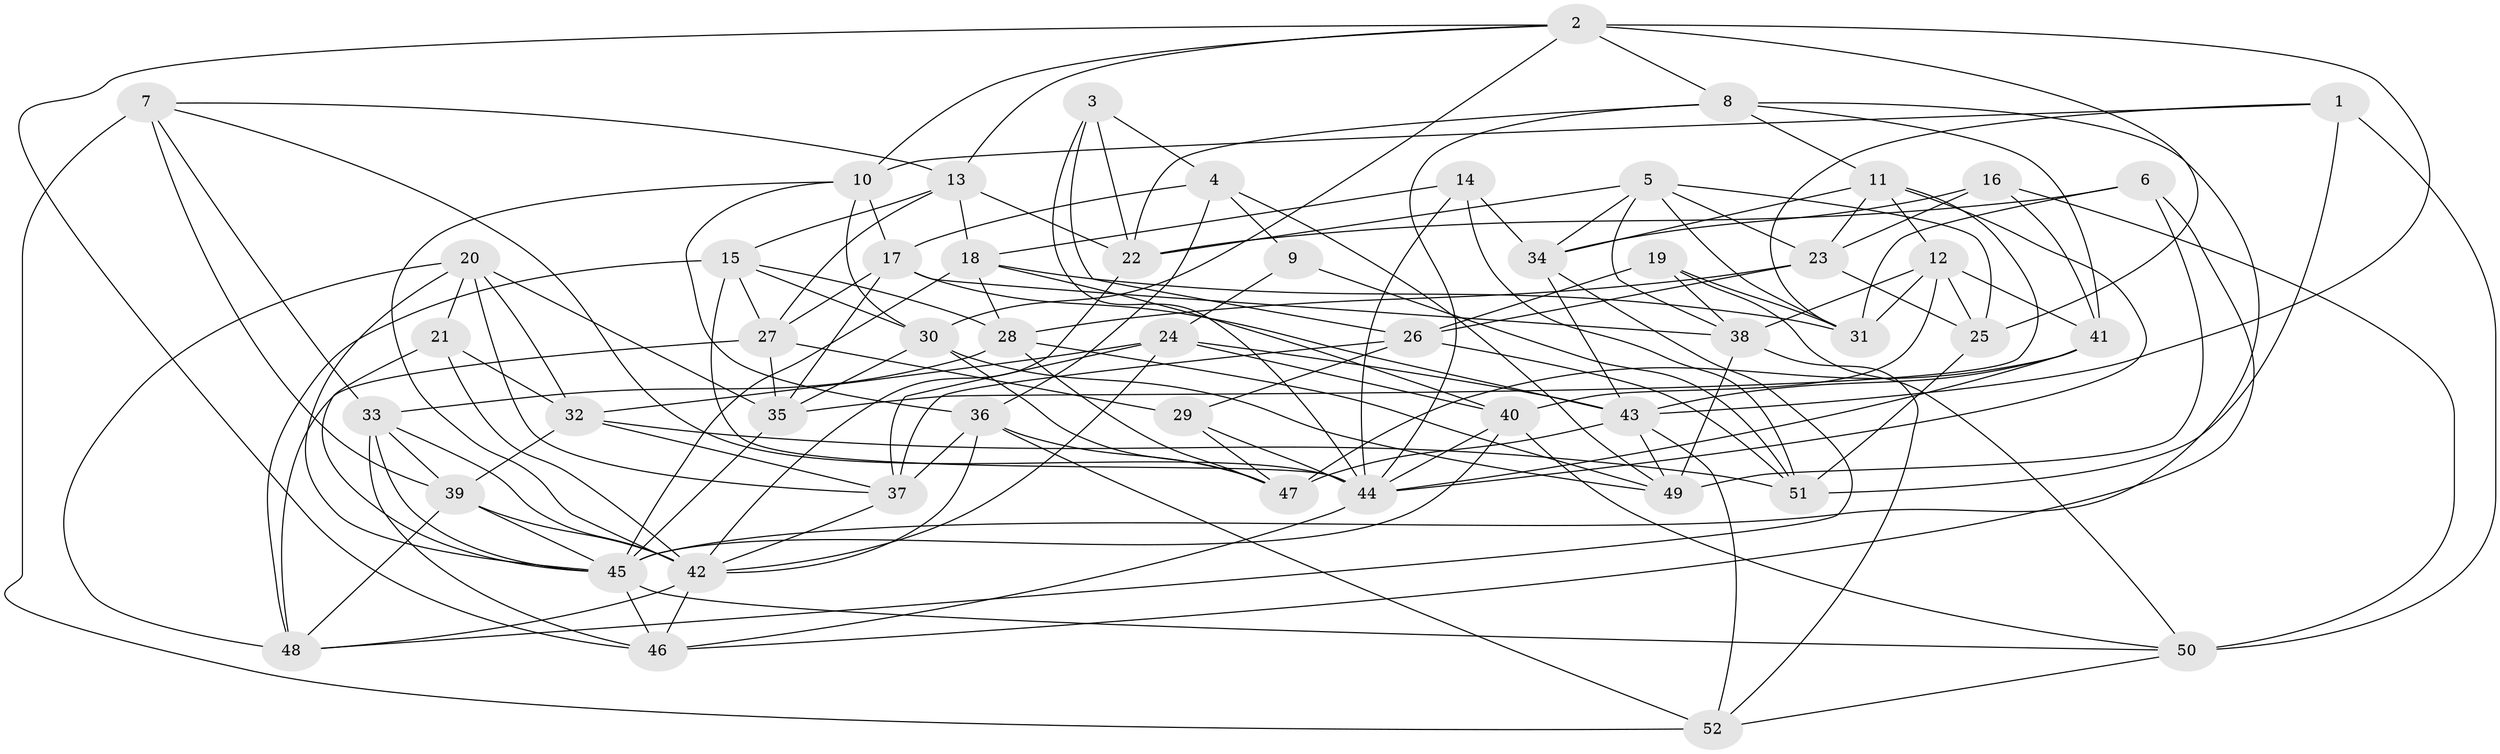 // original degree distribution, {4: 1.0}
// Generated by graph-tools (version 1.1) at 2025/26/03/09/25 03:26:52]
// undirected, 52 vertices, 152 edges
graph export_dot {
graph [start="1"]
  node [color=gray90,style=filled];
  1;
  2;
  3;
  4;
  5;
  6;
  7;
  8;
  9;
  10;
  11;
  12;
  13;
  14;
  15;
  16;
  17;
  18;
  19;
  20;
  21;
  22;
  23;
  24;
  25;
  26;
  27;
  28;
  29;
  30;
  31;
  32;
  33;
  34;
  35;
  36;
  37;
  38;
  39;
  40;
  41;
  42;
  43;
  44;
  45;
  46;
  47;
  48;
  49;
  50;
  51;
  52;
  1 -- 10 [weight=1.0];
  1 -- 31 [weight=1.0];
  1 -- 50 [weight=1.0];
  1 -- 51 [weight=1.0];
  2 -- 8 [weight=1.0];
  2 -- 10 [weight=1.0];
  2 -- 13 [weight=1.0];
  2 -- 25 [weight=2.0];
  2 -- 30 [weight=1.0];
  2 -- 43 [weight=1.0];
  2 -- 46 [weight=1.0];
  3 -- 4 [weight=1.0];
  3 -- 22 [weight=1.0];
  3 -- 26 [weight=1.0];
  3 -- 44 [weight=1.0];
  4 -- 9 [weight=2.0];
  4 -- 17 [weight=1.0];
  4 -- 36 [weight=1.0];
  4 -- 49 [weight=1.0];
  5 -- 22 [weight=1.0];
  5 -- 23 [weight=1.0];
  5 -- 25 [weight=1.0];
  5 -- 31 [weight=1.0];
  5 -- 34 [weight=1.0];
  5 -- 38 [weight=1.0];
  6 -- 22 [weight=1.0];
  6 -- 31 [weight=1.0];
  6 -- 46 [weight=1.0];
  6 -- 49 [weight=1.0];
  7 -- 13 [weight=1.0];
  7 -- 33 [weight=1.0];
  7 -- 39 [weight=1.0];
  7 -- 44 [weight=1.0];
  7 -- 52 [weight=2.0];
  8 -- 11 [weight=1.0];
  8 -- 22 [weight=1.0];
  8 -- 41 [weight=1.0];
  8 -- 44 [weight=1.0];
  8 -- 45 [weight=1.0];
  9 -- 24 [weight=1.0];
  9 -- 51 [weight=1.0];
  10 -- 17 [weight=1.0];
  10 -- 30 [weight=1.0];
  10 -- 36 [weight=1.0];
  10 -- 42 [weight=1.0];
  11 -- 12 [weight=1.0];
  11 -- 23 [weight=1.0];
  11 -- 34 [weight=1.0];
  11 -- 35 [weight=1.0];
  11 -- 44 [weight=1.0];
  12 -- 25 [weight=1.0];
  12 -- 31 [weight=1.0];
  12 -- 38 [weight=1.0];
  12 -- 40 [weight=1.0];
  12 -- 41 [weight=1.0];
  13 -- 15 [weight=1.0];
  13 -- 18 [weight=1.0];
  13 -- 22 [weight=1.0];
  13 -- 27 [weight=1.0];
  14 -- 18 [weight=1.0];
  14 -- 34 [weight=1.0];
  14 -- 44 [weight=1.0];
  14 -- 51 [weight=1.0];
  15 -- 27 [weight=1.0];
  15 -- 28 [weight=1.0];
  15 -- 30 [weight=1.0];
  15 -- 44 [weight=1.0];
  15 -- 48 [weight=1.0];
  16 -- 23 [weight=1.0];
  16 -- 34 [weight=1.0];
  16 -- 41 [weight=1.0];
  16 -- 50 [weight=1.0];
  17 -- 27 [weight=1.0];
  17 -- 35 [weight=1.0];
  17 -- 38 [weight=1.0];
  17 -- 43 [weight=1.0];
  18 -- 28 [weight=1.0];
  18 -- 31 [weight=1.0];
  18 -- 40 [weight=1.0];
  18 -- 45 [weight=1.0];
  19 -- 26 [weight=1.0];
  19 -- 31 [weight=1.0];
  19 -- 38 [weight=1.0];
  19 -- 50 [weight=1.0];
  20 -- 21 [weight=1.0];
  20 -- 32 [weight=1.0];
  20 -- 35 [weight=1.0];
  20 -- 37 [weight=1.0];
  20 -- 45 [weight=1.0];
  20 -- 48 [weight=1.0];
  21 -- 32 [weight=1.0];
  21 -- 42 [weight=1.0];
  21 -- 45 [weight=1.0];
  22 -- 42 [weight=1.0];
  23 -- 25 [weight=1.0];
  23 -- 26 [weight=1.0];
  23 -- 28 [weight=1.0];
  24 -- 32 [weight=1.0];
  24 -- 37 [weight=1.0];
  24 -- 40 [weight=1.0];
  24 -- 42 [weight=1.0];
  24 -- 43 [weight=1.0];
  25 -- 51 [weight=1.0];
  26 -- 29 [weight=1.0];
  26 -- 37 [weight=1.0];
  26 -- 51 [weight=1.0];
  27 -- 29 [weight=1.0];
  27 -- 35 [weight=1.0];
  27 -- 48 [weight=1.0];
  28 -- 33 [weight=1.0];
  28 -- 47 [weight=1.0];
  28 -- 49 [weight=1.0];
  29 -- 44 [weight=1.0];
  29 -- 47 [weight=1.0];
  30 -- 35 [weight=1.0];
  30 -- 47 [weight=1.0];
  30 -- 49 [weight=1.0];
  32 -- 37 [weight=1.0];
  32 -- 39 [weight=1.0];
  32 -- 51 [weight=1.0];
  33 -- 39 [weight=1.0];
  33 -- 42 [weight=1.0];
  33 -- 45 [weight=1.0];
  33 -- 46 [weight=1.0];
  34 -- 43 [weight=1.0];
  34 -- 48 [weight=1.0];
  35 -- 45 [weight=1.0];
  36 -- 37 [weight=1.0];
  36 -- 42 [weight=1.0];
  36 -- 47 [weight=1.0];
  36 -- 52 [weight=1.0];
  37 -- 42 [weight=1.0];
  38 -- 49 [weight=1.0];
  38 -- 52 [weight=1.0];
  39 -- 42 [weight=1.0];
  39 -- 45 [weight=1.0];
  39 -- 48 [weight=1.0];
  40 -- 44 [weight=1.0];
  40 -- 45 [weight=1.0];
  40 -- 50 [weight=1.0];
  41 -- 43 [weight=1.0];
  41 -- 44 [weight=1.0];
  41 -- 47 [weight=1.0];
  42 -- 46 [weight=1.0];
  42 -- 48 [weight=1.0];
  43 -- 47 [weight=1.0];
  43 -- 49 [weight=1.0];
  43 -- 52 [weight=1.0];
  44 -- 46 [weight=1.0];
  45 -- 46 [weight=1.0];
  45 -- 50 [weight=1.0];
  50 -- 52 [weight=1.0];
}
